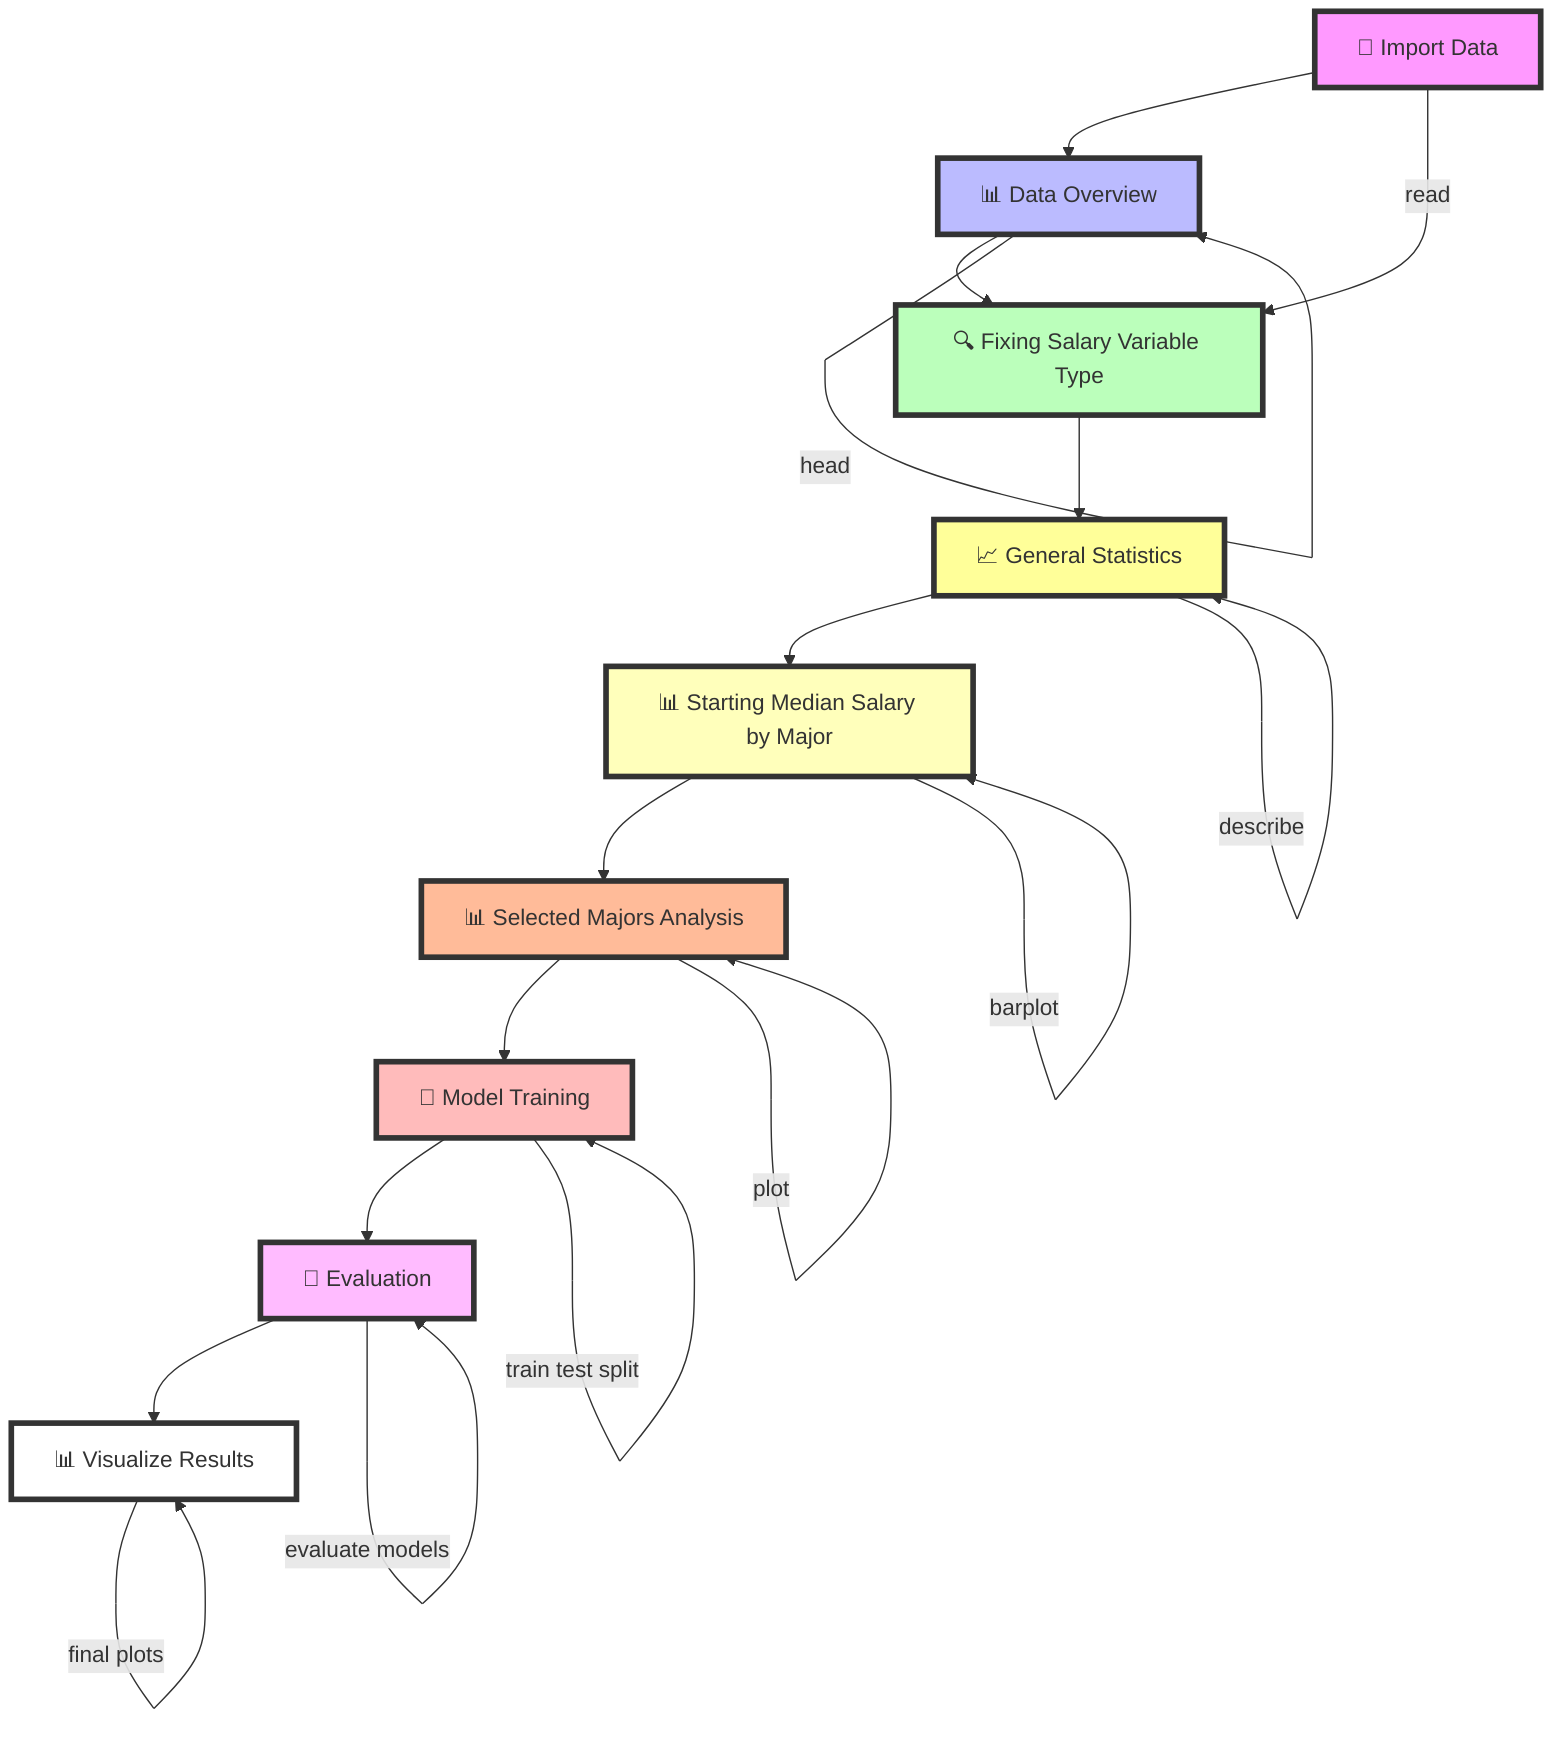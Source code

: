 flowchart TD
    A["📁 Import Data"] --> B["📊 Data Overview"]
    B --> C["🔍 Fixing Salary Variable Type"]
    C --> D["📈 General Statistics"]
    D --> E["📊 Starting Median Salary by Major"]
    E --> F["📊 Selected Majors Analysis"]
    F --> G["🧠 Model Training"]
    G --> H["🧪 Evaluation"]
    H --> I["📊 Visualize Results"]

    A -->|read| C
    B -->|head| B
    D -->|describe| D
    E -->|barplot| E
    F -->|plot| F
    G -->|train test split| G
    H -->|predictions| H
    H -->|evaluate models| H
    I -->|final plots| I

    style A fill:#f9f,stroke:#333,stroke-width:4px
    style B fill:#bbf,stroke:#333,stroke-width:4px
    style C fill:#bfb,stroke:#333,stroke-width:4px
    style D fill:#ff9,stroke:#333,stroke-width:4px
    style E fill:#ffb,stroke:#333,stroke-width:4px
    style F fill:#fb9,stroke:#333,stroke-width:4px
    style G fill:#fbb,stroke:#333,stroke-width:4px
    style H fill:#fbf,stroke:#333,stroke-width:4px
    style I fill:#fff,stroke:#333,stroke-width:4px